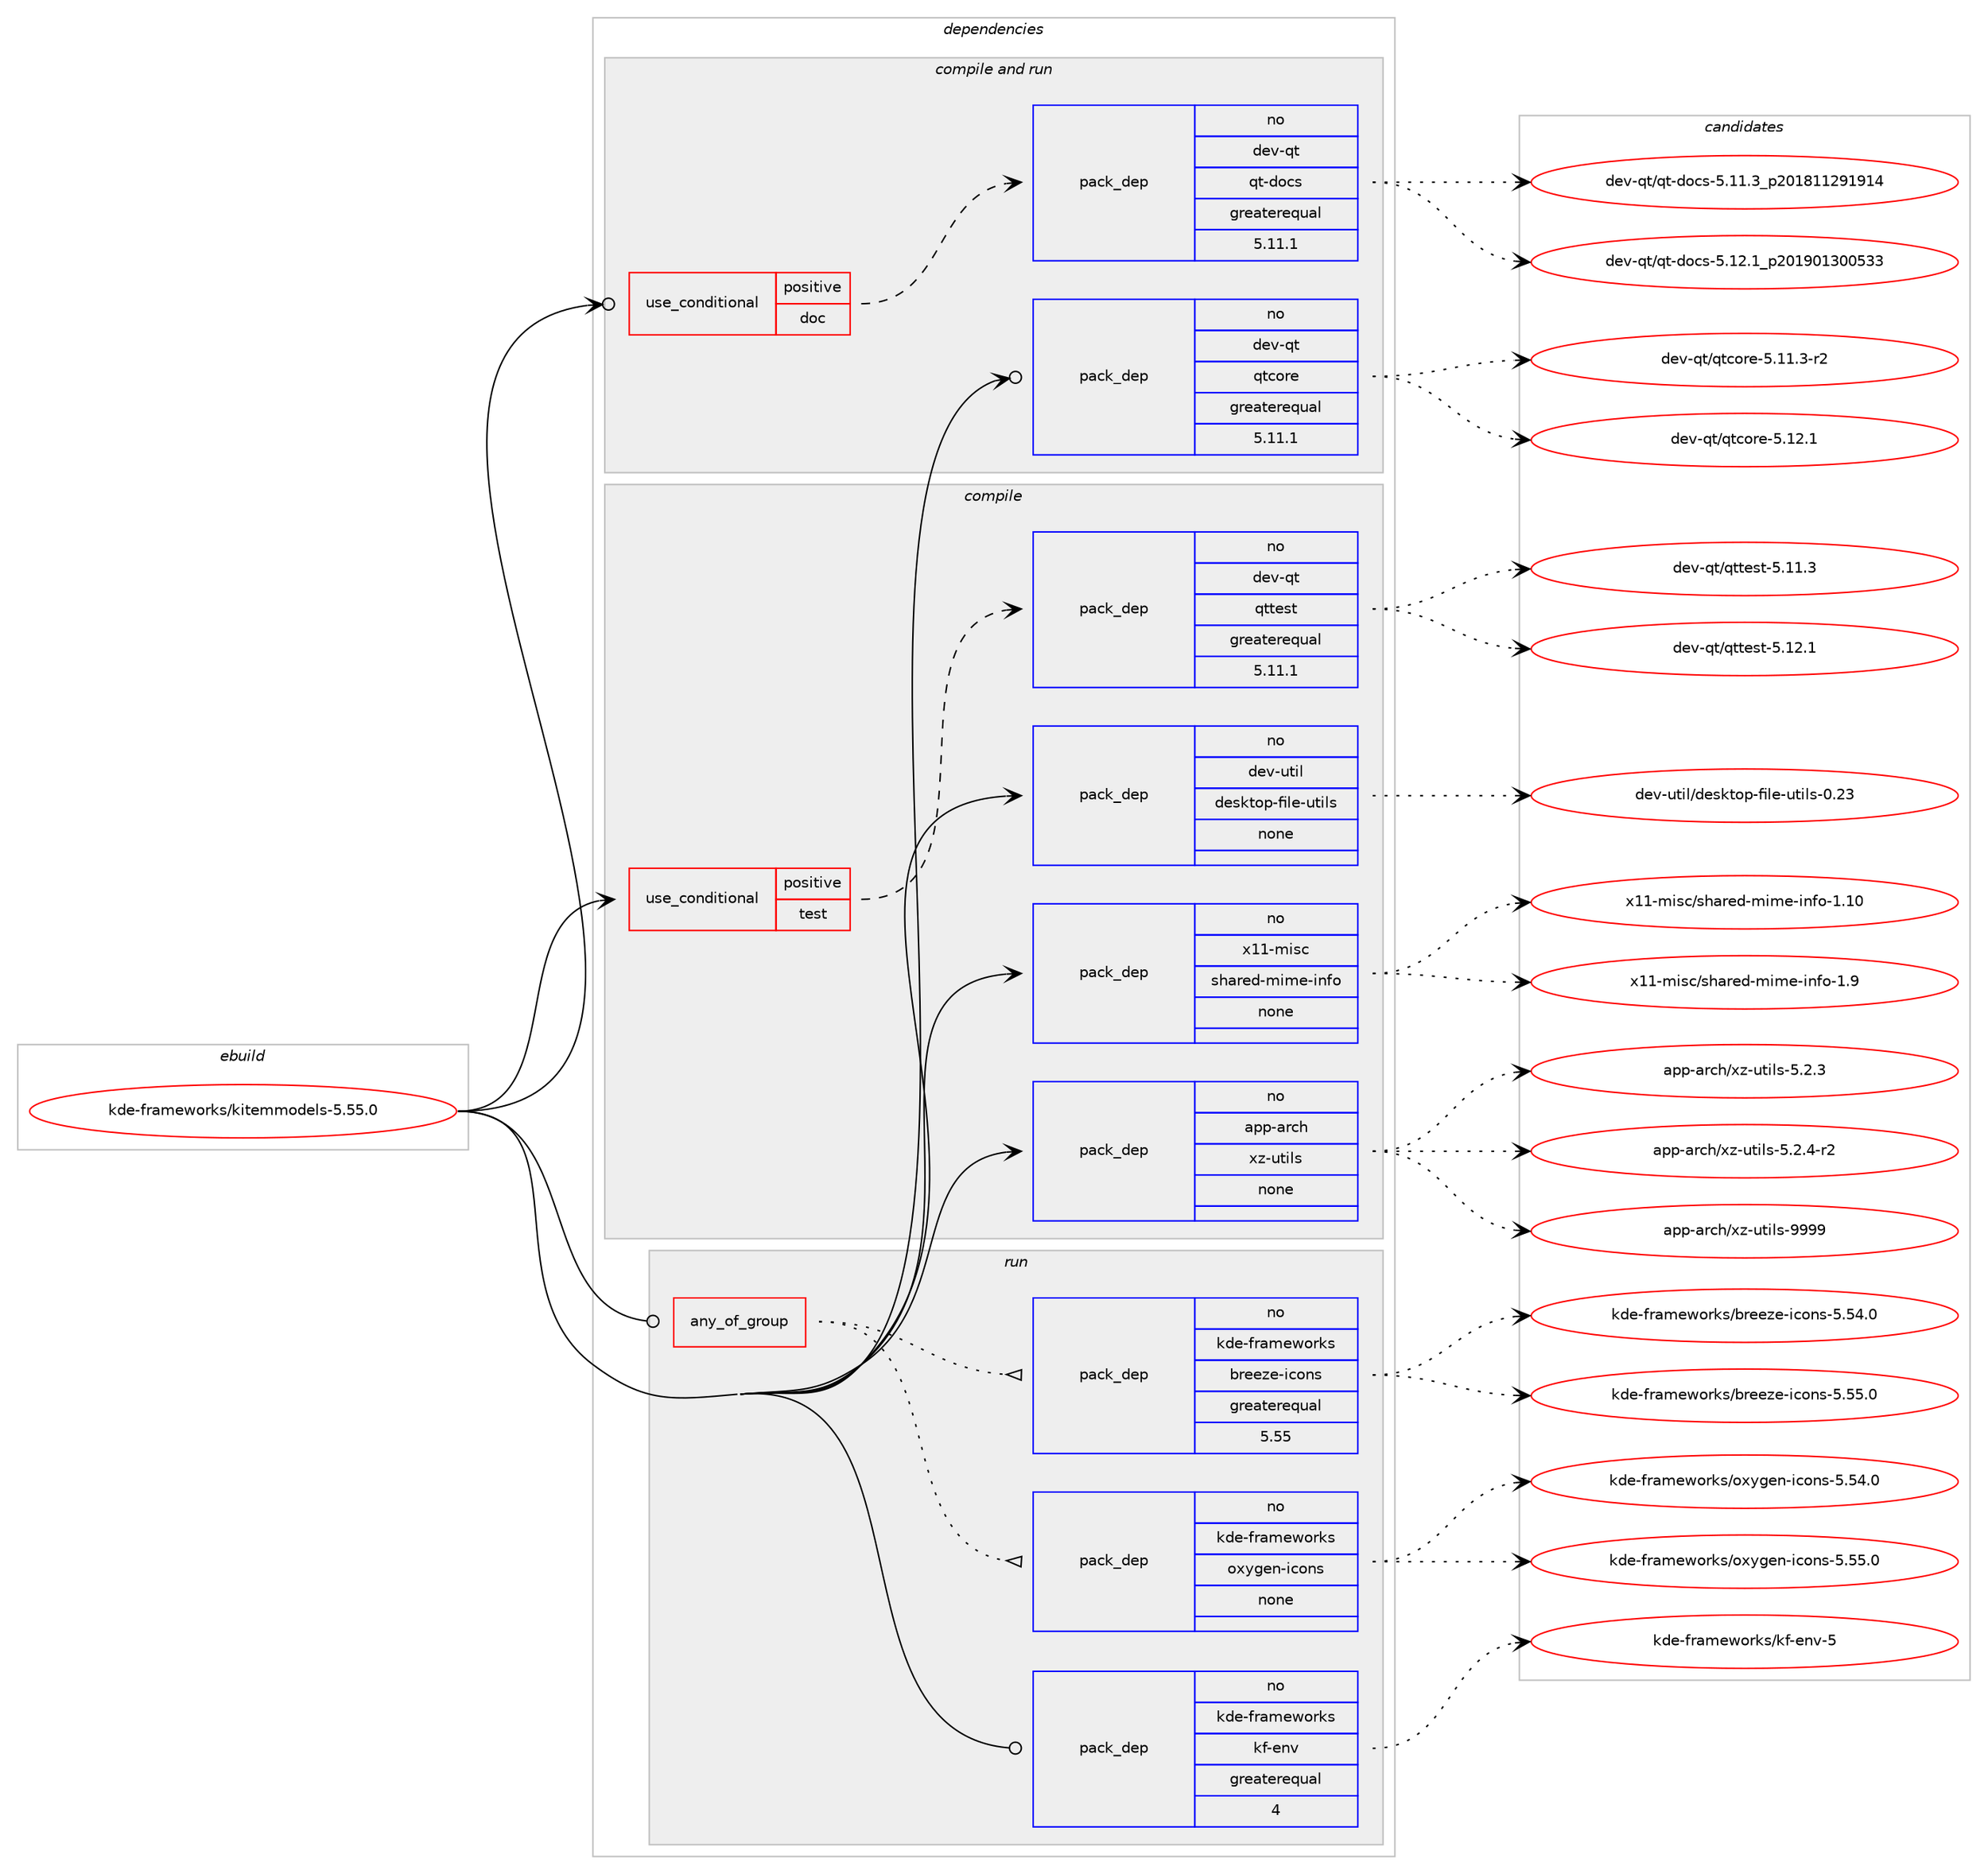 digraph prolog {

# *************
# Graph options
# *************

newrank=true;
concentrate=true;
compound=true;
graph [rankdir=LR,fontname=Helvetica,fontsize=10,ranksep=1.5];#, ranksep=2.5, nodesep=0.2];
edge  [arrowhead=vee];
node  [fontname=Helvetica,fontsize=10];

# **********
# The ebuild
# **********

subgraph cluster_leftcol {
color=gray;
rank=same;
label=<<i>ebuild</i>>;
id [label="kde-frameworks/kitemmodels-5.55.0", color=red, width=4, href="../kde-frameworks/kitemmodels-5.55.0.svg"];
}

# ****************
# The dependencies
# ****************

subgraph cluster_midcol {
color=gray;
label=<<i>dependencies</i>>;
subgraph cluster_compile {
fillcolor="#eeeeee";
style=filled;
label=<<i>compile</i>>;
subgraph cond429649 {
dependency1586479 [label=<<TABLE BORDER="0" CELLBORDER="1" CELLSPACING="0" CELLPADDING="4"><TR><TD ROWSPAN="3" CELLPADDING="10">use_conditional</TD></TR><TR><TD>positive</TD></TR><TR><TD>test</TD></TR></TABLE>>, shape=none, color=red];
subgraph pack1132004 {
dependency1586480 [label=<<TABLE BORDER="0" CELLBORDER="1" CELLSPACING="0" CELLPADDING="4" WIDTH="220"><TR><TD ROWSPAN="6" CELLPADDING="30">pack_dep</TD></TR><TR><TD WIDTH="110">no</TD></TR><TR><TD>dev-qt</TD></TR><TR><TD>qttest</TD></TR><TR><TD>greaterequal</TD></TR><TR><TD>5.11.1</TD></TR></TABLE>>, shape=none, color=blue];
}
dependency1586479:e -> dependency1586480:w [weight=20,style="dashed",arrowhead="vee"];
}
id:e -> dependency1586479:w [weight=20,style="solid",arrowhead="vee"];
subgraph pack1132005 {
dependency1586481 [label=<<TABLE BORDER="0" CELLBORDER="1" CELLSPACING="0" CELLPADDING="4" WIDTH="220"><TR><TD ROWSPAN="6" CELLPADDING="30">pack_dep</TD></TR><TR><TD WIDTH="110">no</TD></TR><TR><TD>app-arch</TD></TR><TR><TD>xz-utils</TD></TR><TR><TD>none</TD></TR><TR><TD></TD></TR></TABLE>>, shape=none, color=blue];
}
id:e -> dependency1586481:w [weight=20,style="solid",arrowhead="vee"];
subgraph pack1132006 {
dependency1586482 [label=<<TABLE BORDER="0" CELLBORDER="1" CELLSPACING="0" CELLPADDING="4" WIDTH="220"><TR><TD ROWSPAN="6" CELLPADDING="30">pack_dep</TD></TR><TR><TD WIDTH="110">no</TD></TR><TR><TD>dev-util</TD></TR><TR><TD>desktop-file-utils</TD></TR><TR><TD>none</TD></TR><TR><TD></TD></TR></TABLE>>, shape=none, color=blue];
}
id:e -> dependency1586482:w [weight=20,style="solid",arrowhead="vee"];
subgraph pack1132007 {
dependency1586483 [label=<<TABLE BORDER="0" CELLBORDER="1" CELLSPACING="0" CELLPADDING="4" WIDTH="220"><TR><TD ROWSPAN="6" CELLPADDING="30">pack_dep</TD></TR><TR><TD WIDTH="110">no</TD></TR><TR><TD>x11-misc</TD></TR><TR><TD>shared-mime-info</TD></TR><TR><TD>none</TD></TR><TR><TD></TD></TR></TABLE>>, shape=none, color=blue];
}
id:e -> dependency1586483:w [weight=20,style="solid",arrowhead="vee"];
}
subgraph cluster_compileandrun {
fillcolor="#eeeeee";
style=filled;
label=<<i>compile and run</i>>;
subgraph cond429650 {
dependency1586484 [label=<<TABLE BORDER="0" CELLBORDER="1" CELLSPACING="0" CELLPADDING="4"><TR><TD ROWSPAN="3" CELLPADDING="10">use_conditional</TD></TR><TR><TD>positive</TD></TR><TR><TD>doc</TD></TR></TABLE>>, shape=none, color=red];
subgraph pack1132008 {
dependency1586485 [label=<<TABLE BORDER="0" CELLBORDER="1" CELLSPACING="0" CELLPADDING="4" WIDTH="220"><TR><TD ROWSPAN="6" CELLPADDING="30">pack_dep</TD></TR><TR><TD WIDTH="110">no</TD></TR><TR><TD>dev-qt</TD></TR><TR><TD>qt-docs</TD></TR><TR><TD>greaterequal</TD></TR><TR><TD>5.11.1</TD></TR></TABLE>>, shape=none, color=blue];
}
dependency1586484:e -> dependency1586485:w [weight=20,style="dashed",arrowhead="vee"];
}
id:e -> dependency1586484:w [weight=20,style="solid",arrowhead="odotvee"];
subgraph pack1132009 {
dependency1586486 [label=<<TABLE BORDER="0" CELLBORDER="1" CELLSPACING="0" CELLPADDING="4" WIDTH="220"><TR><TD ROWSPAN="6" CELLPADDING="30">pack_dep</TD></TR><TR><TD WIDTH="110">no</TD></TR><TR><TD>dev-qt</TD></TR><TR><TD>qtcore</TD></TR><TR><TD>greaterequal</TD></TR><TR><TD>5.11.1</TD></TR></TABLE>>, shape=none, color=blue];
}
id:e -> dependency1586486:w [weight=20,style="solid",arrowhead="odotvee"];
}
subgraph cluster_run {
fillcolor="#eeeeee";
style=filled;
label=<<i>run</i>>;
subgraph any24182 {
dependency1586487 [label=<<TABLE BORDER="0" CELLBORDER="1" CELLSPACING="0" CELLPADDING="4"><TR><TD CELLPADDING="10">any_of_group</TD></TR></TABLE>>, shape=none, color=red];subgraph pack1132010 {
dependency1586488 [label=<<TABLE BORDER="0" CELLBORDER="1" CELLSPACING="0" CELLPADDING="4" WIDTH="220"><TR><TD ROWSPAN="6" CELLPADDING="30">pack_dep</TD></TR><TR><TD WIDTH="110">no</TD></TR><TR><TD>kde-frameworks</TD></TR><TR><TD>breeze-icons</TD></TR><TR><TD>greaterequal</TD></TR><TR><TD>5.55</TD></TR></TABLE>>, shape=none, color=blue];
}
dependency1586487:e -> dependency1586488:w [weight=20,style="dotted",arrowhead="oinv"];
subgraph pack1132011 {
dependency1586489 [label=<<TABLE BORDER="0" CELLBORDER="1" CELLSPACING="0" CELLPADDING="4" WIDTH="220"><TR><TD ROWSPAN="6" CELLPADDING="30">pack_dep</TD></TR><TR><TD WIDTH="110">no</TD></TR><TR><TD>kde-frameworks</TD></TR><TR><TD>oxygen-icons</TD></TR><TR><TD>none</TD></TR><TR><TD></TD></TR></TABLE>>, shape=none, color=blue];
}
dependency1586487:e -> dependency1586489:w [weight=20,style="dotted",arrowhead="oinv"];
}
id:e -> dependency1586487:w [weight=20,style="solid",arrowhead="odot"];
subgraph pack1132012 {
dependency1586490 [label=<<TABLE BORDER="0" CELLBORDER="1" CELLSPACING="0" CELLPADDING="4" WIDTH="220"><TR><TD ROWSPAN="6" CELLPADDING="30">pack_dep</TD></TR><TR><TD WIDTH="110">no</TD></TR><TR><TD>kde-frameworks</TD></TR><TR><TD>kf-env</TD></TR><TR><TD>greaterequal</TD></TR><TR><TD>4</TD></TR></TABLE>>, shape=none, color=blue];
}
id:e -> dependency1586490:w [weight=20,style="solid",arrowhead="odot"];
}
}

# **************
# The candidates
# **************

subgraph cluster_choices {
rank=same;
color=gray;
label=<<i>candidates</i>>;

subgraph choice1132004 {
color=black;
nodesep=1;
choice100101118451131164711311611610111511645534649494651 [label="dev-qt/qttest-5.11.3", color=red, width=4,href="../dev-qt/qttest-5.11.3.svg"];
choice100101118451131164711311611610111511645534649504649 [label="dev-qt/qttest-5.12.1", color=red, width=4,href="../dev-qt/qttest-5.12.1.svg"];
dependency1586480:e -> choice100101118451131164711311611610111511645534649494651:w [style=dotted,weight="100"];
dependency1586480:e -> choice100101118451131164711311611610111511645534649504649:w [style=dotted,weight="100"];
}
subgraph choice1132005 {
color=black;
nodesep=1;
choice971121124597114991044712012245117116105108115455346504651 [label="app-arch/xz-utils-5.2.3", color=red, width=4,href="../app-arch/xz-utils-5.2.3.svg"];
choice9711211245971149910447120122451171161051081154553465046524511450 [label="app-arch/xz-utils-5.2.4-r2", color=red, width=4,href="../app-arch/xz-utils-5.2.4-r2.svg"];
choice9711211245971149910447120122451171161051081154557575757 [label="app-arch/xz-utils-9999", color=red, width=4,href="../app-arch/xz-utils-9999.svg"];
dependency1586481:e -> choice971121124597114991044712012245117116105108115455346504651:w [style=dotted,weight="100"];
dependency1586481:e -> choice9711211245971149910447120122451171161051081154553465046524511450:w [style=dotted,weight="100"];
dependency1586481:e -> choice9711211245971149910447120122451171161051081154557575757:w [style=dotted,weight="100"];
}
subgraph choice1132006 {
color=black;
nodesep=1;
choice100101118451171161051084710010111510711611111245102105108101451171161051081154548465051 [label="dev-util/desktop-file-utils-0.23", color=red, width=4,href="../dev-util/desktop-file-utils-0.23.svg"];
dependency1586482:e -> choice100101118451171161051084710010111510711611111245102105108101451171161051081154548465051:w [style=dotted,weight="100"];
}
subgraph choice1132007 {
color=black;
nodesep=1;
choice12049494510910511599471151049711410110045109105109101451051101021114549464948 [label="x11-misc/shared-mime-info-1.10", color=red, width=4,href="../x11-misc/shared-mime-info-1.10.svg"];
choice120494945109105115994711510497114101100451091051091014510511010211145494657 [label="x11-misc/shared-mime-info-1.9", color=red, width=4,href="../x11-misc/shared-mime-info-1.9.svg"];
dependency1586483:e -> choice12049494510910511599471151049711410110045109105109101451051101021114549464948:w [style=dotted,weight="100"];
dependency1586483:e -> choice120494945109105115994711510497114101100451091051091014510511010211145494657:w [style=dotted,weight="100"];
}
subgraph choice1132008 {
color=black;
nodesep=1;
choice100101118451131164711311645100111991154553464949465195112504849564949505749574952 [label="dev-qt/qt-docs-5.11.3_p201811291914", color=red, width=4,href="../dev-qt/qt-docs-5.11.3_p201811291914.svg"];
choice100101118451131164711311645100111991154553464950464995112504849574849514848535151 [label="dev-qt/qt-docs-5.12.1_p201901300533", color=red, width=4,href="../dev-qt/qt-docs-5.12.1_p201901300533.svg"];
dependency1586485:e -> choice100101118451131164711311645100111991154553464949465195112504849564949505749574952:w [style=dotted,weight="100"];
dependency1586485:e -> choice100101118451131164711311645100111991154553464950464995112504849574849514848535151:w [style=dotted,weight="100"];
}
subgraph choice1132009 {
color=black;
nodesep=1;
choice100101118451131164711311699111114101455346494946514511450 [label="dev-qt/qtcore-5.11.3-r2", color=red, width=4,href="../dev-qt/qtcore-5.11.3-r2.svg"];
choice10010111845113116471131169911111410145534649504649 [label="dev-qt/qtcore-5.12.1", color=red, width=4,href="../dev-qt/qtcore-5.12.1.svg"];
dependency1586486:e -> choice100101118451131164711311699111114101455346494946514511450:w [style=dotted,weight="100"];
dependency1586486:e -> choice10010111845113116471131169911111410145534649504649:w [style=dotted,weight="100"];
}
subgraph choice1132010 {
color=black;
nodesep=1;
choice10710010145102114971091011191111141071154798114101101122101451059911111011545534653524648 [label="kde-frameworks/breeze-icons-5.54.0", color=red, width=4,href="../kde-frameworks/breeze-icons-5.54.0.svg"];
choice10710010145102114971091011191111141071154798114101101122101451059911111011545534653534648 [label="kde-frameworks/breeze-icons-5.55.0", color=red, width=4,href="../kde-frameworks/breeze-icons-5.55.0.svg"];
dependency1586488:e -> choice10710010145102114971091011191111141071154798114101101122101451059911111011545534653524648:w [style=dotted,weight="100"];
dependency1586488:e -> choice10710010145102114971091011191111141071154798114101101122101451059911111011545534653534648:w [style=dotted,weight="100"];
}
subgraph choice1132011 {
color=black;
nodesep=1;
choice107100101451021149710910111911111410711547111120121103101110451059911111011545534653524648 [label="kde-frameworks/oxygen-icons-5.54.0", color=red, width=4,href="../kde-frameworks/oxygen-icons-5.54.0.svg"];
choice107100101451021149710910111911111410711547111120121103101110451059911111011545534653534648 [label="kde-frameworks/oxygen-icons-5.55.0", color=red, width=4,href="../kde-frameworks/oxygen-icons-5.55.0.svg"];
dependency1586489:e -> choice107100101451021149710910111911111410711547111120121103101110451059911111011545534653524648:w [style=dotted,weight="100"];
dependency1586489:e -> choice107100101451021149710910111911111410711547111120121103101110451059911111011545534653534648:w [style=dotted,weight="100"];
}
subgraph choice1132012 {
color=black;
nodesep=1;
choice107100101451021149710910111911111410711547107102451011101184553 [label="kde-frameworks/kf-env-5", color=red, width=4,href="../kde-frameworks/kf-env-5.svg"];
dependency1586490:e -> choice107100101451021149710910111911111410711547107102451011101184553:w [style=dotted,weight="100"];
}
}

}
